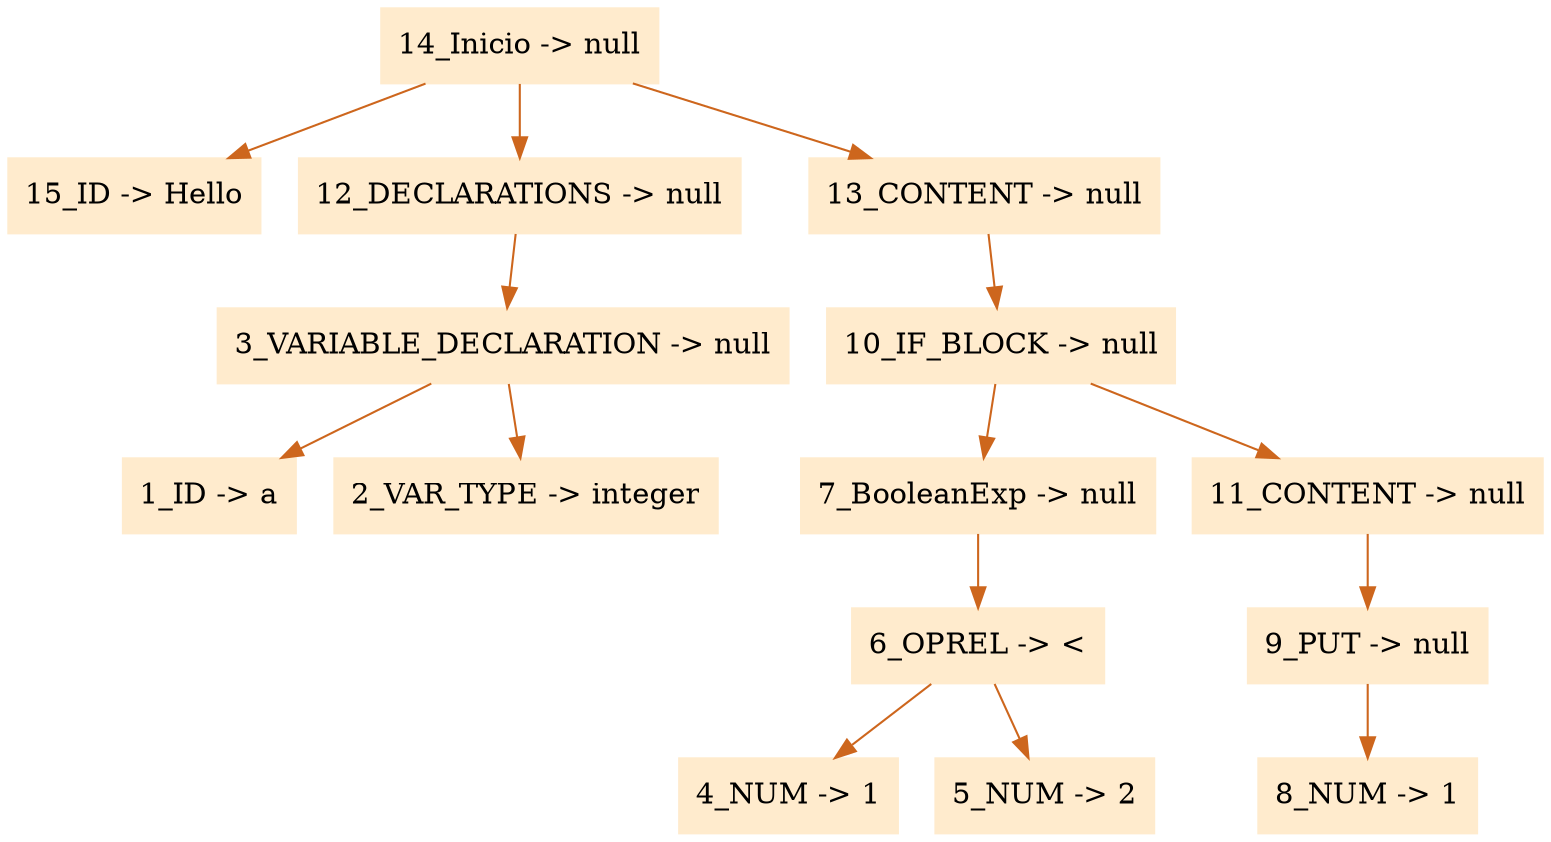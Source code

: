 digraph G {node[shape=box, style=filled, color=blanchedalmond]; edge[color=chocolate3];rankdir=UD 

"14_Inicio -> null"->"15_ID -> Hello"
"14_Inicio -> null"->"12_DECLARATIONS -> null"
"12_DECLARATIONS -> null"->"3_VARIABLE_DECLARATION -> null"
"3_VARIABLE_DECLARATION -> null"->"1_ID -> a"
"3_VARIABLE_DECLARATION -> null"->"2_VAR_TYPE -> integer"
"14_Inicio -> null"->"13_CONTENT -> null"
"13_CONTENT -> null"->"10_IF_BLOCK -> null"
"10_IF_BLOCK -> null"->"7_BooleanExp -> null"
"7_BooleanExp -> null"->"6_OPREL -> <"
"6_OPREL -> <"->"4_NUM -> 1"
"6_OPREL -> <"->"5_NUM -> 2"
"10_IF_BLOCK -> null"->"11_CONTENT -> null"
"11_CONTENT -> null"->"9_PUT -> null"
"9_PUT -> null"->"8_NUM -> 1"


}
